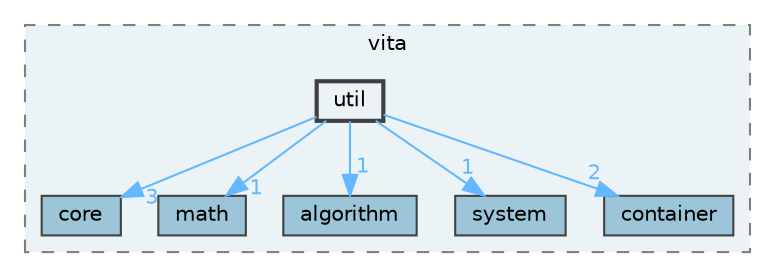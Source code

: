 digraph "inc/vita/util"
{
 // LATEX_PDF_SIZE
  bgcolor="transparent";
  edge [fontname=Helvetica,fontsize=10,labelfontname=Helvetica,labelfontsize=10];
  node [fontname=Helvetica,fontsize=10,shape=box,height=0.2,width=0.4];
  compound=true
  subgraph clusterdir_d3b70d838b3edc6cd94e00f363b2919c {
    graph [ bgcolor="#ecf3f7", pencolor="grey50", label="vita", fontname=Helvetica,fontsize=10 style="filled,dashed", URL="dir_d3b70d838b3edc6cd94e00f363b2919c.html",tooltip=""]
  dir_003e56fe13d8c091d04afdc7d84e4e69 [label="core", fillcolor="#9dc5da", color="grey25", style="filled", URL="dir_003e56fe13d8c091d04afdc7d84e4e69.html",tooltip=""];
  dir_37ca6ed9f04121d52f6cf8a413d7191d [label="math", fillcolor="#9dc5da", color="grey25", style="filled", URL="dir_37ca6ed9f04121d52f6cf8a413d7191d.html",tooltip=""];
  dir_904131c4f6065a1b7a2a8e55d843a8b5 [label="algorithm", fillcolor="#9dc5da", color="grey25", style="filled", URL="dir_904131c4f6065a1b7a2a8e55d843a8b5.html",tooltip=""];
  dir_bf3199b7335f5c83b94999e5b699a447 [label="system", fillcolor="#9dc5da", color="grey25", style="filled", URL="dir_bf3199b7335f5c83b94999e5b699a447.html",tooltip=""];
  dir_c17e7b1b5044b70ced4243638bd55c1f [label="container", fillcolor="#9dc5da", color="grey25", style="filled", URL="dir_c17e7b1b5044b70ced4243638bd55c1f.html",tooltip=""];
  dir_e3df6b7065603e15dd80218d83a6abc4 [label="util", fillcolor="#ecf3f7", color="grey25", style="filled,bold", URL="dir_e3df6b7065603e15dd80218d83a6abc4.html",tooltip=""];
  }
  dir_e3df6b7065603e15dd80218d83a6abc4->dir_003e56fe13d8c091d04afdc7d84e4e69 [headlabel="3", labeldistance=1.5 headhref="dir_000006_000002.html" color="steelblue1" fontcolor="steelblue1"];
  dir_e3df6b7065603e15dd80218d83a6abc4->dir_37ca6ed9f04121d52f6cf8a413d7191d [headlabel="1", labeldistance=1.5 headhref="dir_000006_000004.html" color="steelblue1" fontcolor="steelblue1"];
  dir_e3df6b7065603e15dd80218d83a6abc4->dir_904131c4f6065a1b7a2a8e55d843a8b5 [headlabel="1", labeldistance=1.5 headhref="dir_000006_000000.html" color="steelblue1" fontcolor="steelblue1"];
  dir_e3df6b7065603e15dd80218d83a6abc4->dir_bf3199b7335f5c83b94999e5b699a447 [headlabel="1", labeldistance=1.5 headhref="dir_000006_000005.html" color="steelblue1" fontcolor="steelblue1"];
  dir_e3df6b7065603e15dd80218d83a6abc4->dir_c17e7b1b5044b70ced4243638bd55c1f [headlabel="2", labeldistance=1.5 headhref="dir_000006_000001.html" color="steelblue1" fontcolor="steelblue1"];
}
